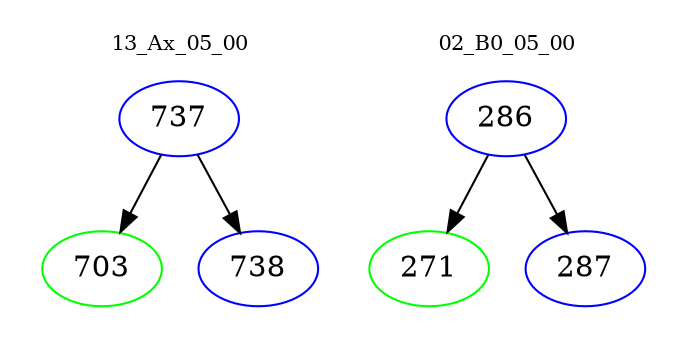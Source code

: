 digraph{
subgraph cluster_0 {
color = white
label = "13_Ax_05_00";
fontsize=10;
T0_737 [label="737", color="blue"]
T0_737 -> T0_703 [color="black"]
T0_703 [label="703", color="green"]
T0_737 -> T0_738 [color="black"]
T0_738 [label="738", color="blue"]
}
subgraph cluster_1 {
color = white
label = "02_B0_05_00";
fontsize=10;
T1_286 [label="286", color="blue"]
T1_286 -> T1_271 [color="black"]
T1_271 [label="271", color="green"]
T1_286 -> T1_287 [color="black"]
T1_287 [label="287", color="blue"]
}
}
